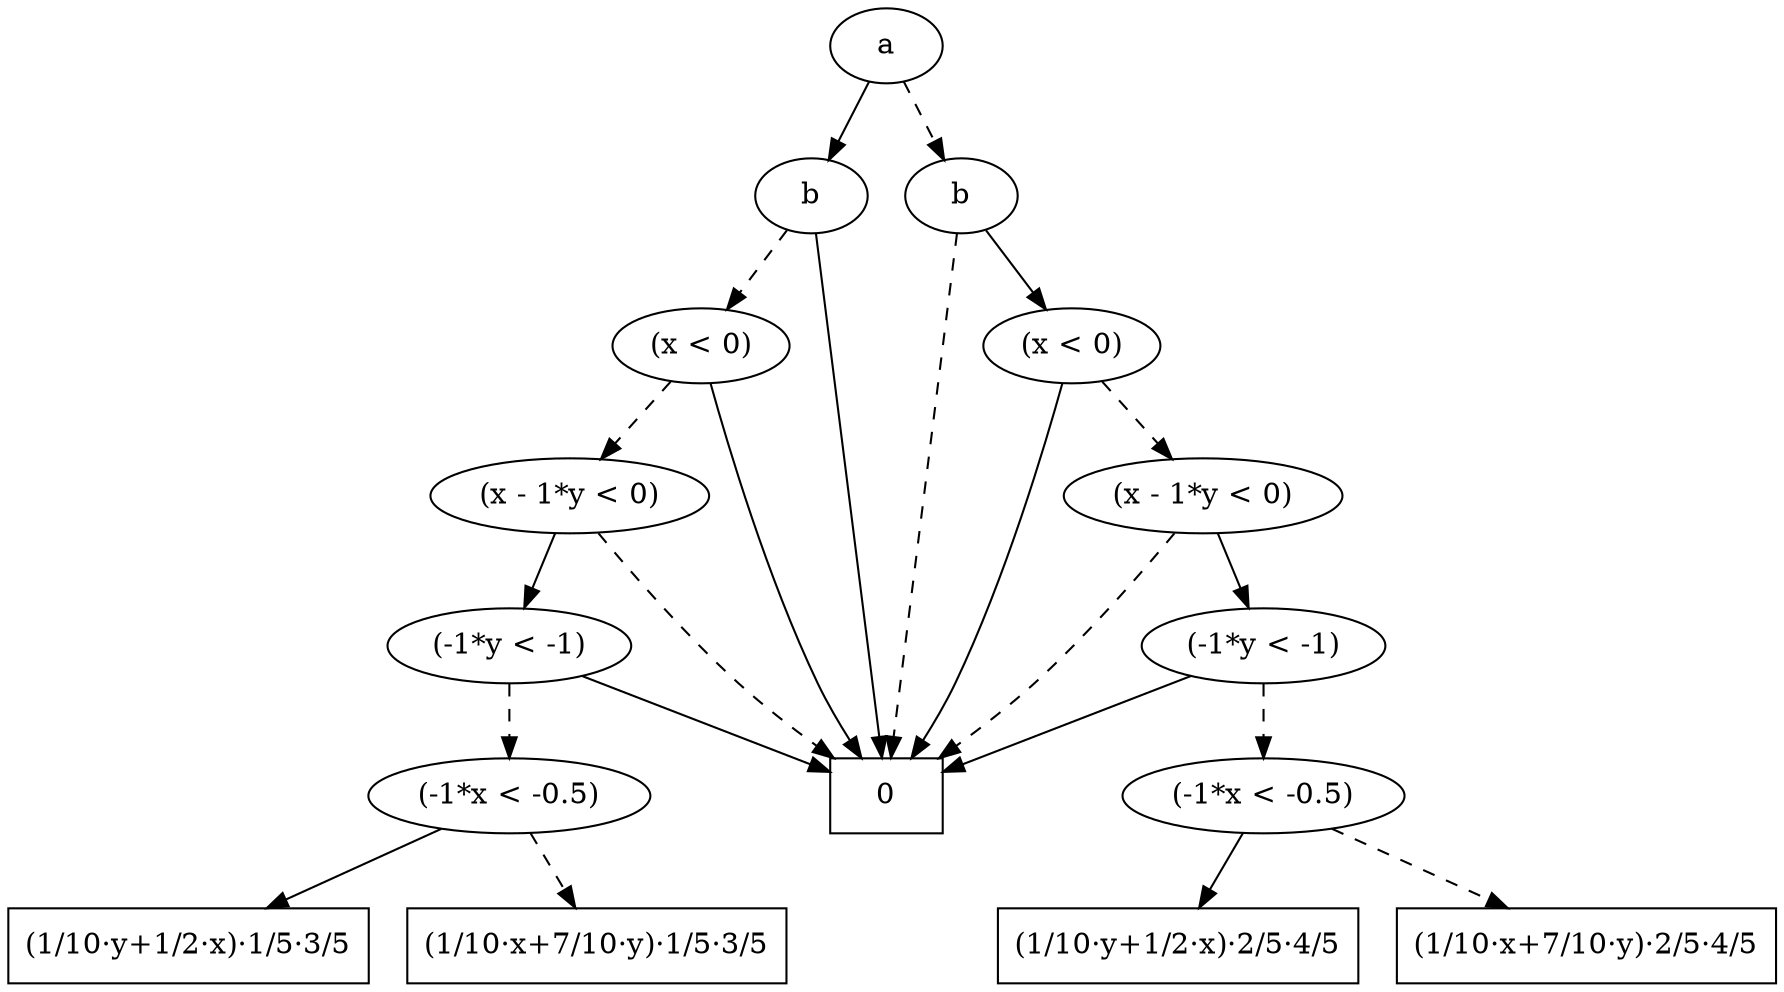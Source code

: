 digraph G {
	rankdir = TB;
	106 [label="a", shape=""]
	106 -> 101
	106 -> 105 [style=dashed]
	{rank = same; 106;}
	101 [label="b", shape=""]
	101 -> 1
	101 -> 100 [style=dashed]
	105 [label="b", shape=""]
	105 -> 104
	105 -> 1 [style=dashed]
	{rank = same; 101; 105;}
	104 [label="(x < 0)", shape=""]
	104 -> 1
	104 -> 103 [style=dashed]
	100 [label="(x < 0)", shape=""]
	100 -> 1
	100 -> 99 [style=dashed]
	{rank = same; 104; 100;}
	1 [label="0", shape="box"]
	79 [label="(-1*x < -0.5)", shape=""]
	79 -> 77
	79 -> 78 [style=dashed]
	75 [label="(-1*x < -0.5)", shape=""]
	75 -> 73
	75 -> 74 [style=dashed]
	{rank = same; 1; 79; 75;}
	103 [label="(x - 1*y < 0)", shape=""]
	103 -> 102
	103 -> 1 [style=dashed]
	99 [label="(x - 1*y < 0)", shape=""]
	99 -> 98
	99 -> 1 [style=dashed]
	{rank = same; 103; 99;}
	102 [label="(-1*y < -1)", shape=""]
	102 -> 1
	102 -> 79 [style=dashed]
	98 [label="(-1*y < -1)", shape=""]
	98 -> 1
	98 -> 75 [style=dashed]
	{rank = same; 102; 98;}
	77 [label="(1/10·y+1/2·x)·2/5·4/5", shape="box"]
	78 [label="(1/10·x+7/10·y)·2/5·4/5", shape="box"]
	73 [label="(1/10·y+1/2·x)·1/5·3/5", shape="box"]
	74 [label="(1/10·x+7/10·y)·1/5·3/5", shape="box"]
	{rank = same; 77; 78; 73; 74;}
}
